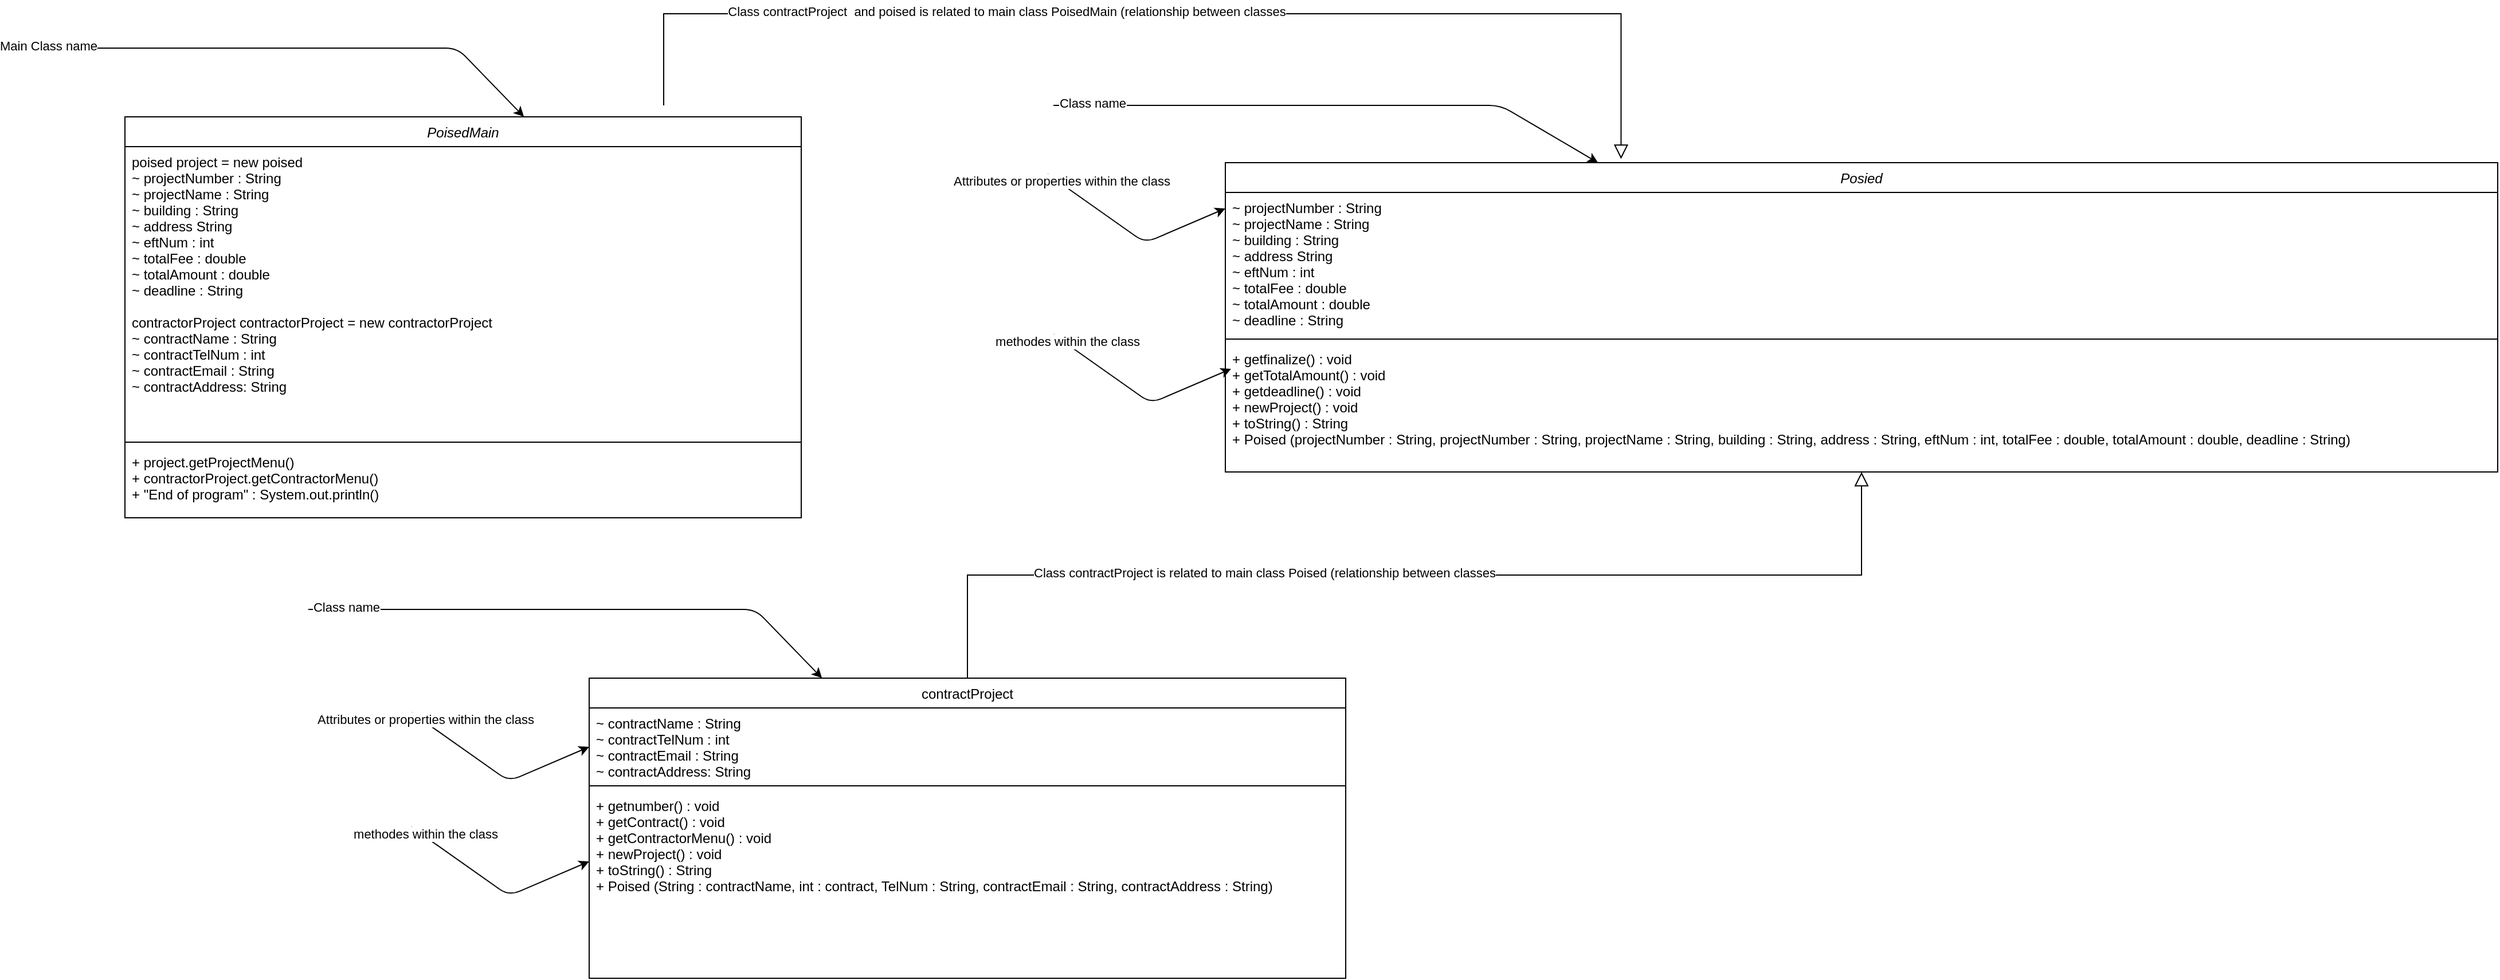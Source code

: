 <mxfile version="14.4.4" type="device"><diagram id="C5RBs43oDa-KdzZeNtuy" name="Page-1"><mxGraphModel dx="1704" dy="731" grid="1" gridSize="10" guides="1" tooltips="1" connect="1" arrows="1" fold="1" page="1" pageScale="1" pageWidth="827" pageHeight="1169" math="0" shadow="0"><root><mxCell id="WIyWlLk6GJQsqaUBKTNV-0"/><mxCell id="WIyWlLk6GJQsqaUBKTNV-1" parent="WIyWlLk6GJQsqaUBKTNV-0"/><mxCell id="zkfFHV4jXpPFQw0GAbJ--0" value="Posied" style="swimlane;fontStyle=2;align=center;verticalAlign=top;childLayout=stackLayout;horizontal=1;startSize=26;horizontalStack=0;resizeParent=1;resizeLast=0;collapsible=1;marginBottom=0;rounded=0;shadow=0;strokeWidth=1;" parent="WIyWlLk6GJQsqaUBKTNV-1" vertex="1"><mxGeometry x="1180" y="150" width="1110" height="270" as="geometry"><mxRectangle x="230" y="140" width="160" height="26" as="alternateBounds"/></mxGeometry></mxCell><mxCell id="zkfFHV4jXpPFQw0GAbJ--1" value="~ projectNumber : String &#10;~ projectName : String&#10;~ building : String&#10;~ address String &#10;~ eftNum : int&#10;~ totalFee : double&#10;~ totalAmount : double&#10;~ deadline : String" style="text;align=left;verticalAlign=top;spacingLeft=4;spacingRight=4;overflow=hidden;rotatable=0;points=[[0,0.5],[1,0.5]];portConstraint=eastwest;" parent="zkfFHV4jXpPFQw0GAbJ--0" vertex="1"><mxGeometry y="26" width="1110" height="124" as="geometry"/></mxCell><mxCell id="zkfFHV4jXpPFQw0GAbJ--4" value="" style="line;html=1;strokeWidth=1;align=left;verticalAlign=middle;spacingTop=-1;spacingLeft=3;spacingRight=3;rotatable=0;labelPosition=right;points=[];portConstraint=eastwest;" parent="zkfFHV4jXpPFQw0GAbJ--0" vertex="1"><mxGeometry y="150" width="1110" height="8" as="geometry"/></mxCell><mxCell id="zkfFHV4jXpPFQw0GAbJ--5" value="+ getfinalize() : void&#10;+ getTotalAmount() : void&#10;+ getdeadline() : void&#10;+ newProject() : void&#10;+ toString() : String&#10;+ Poised (projectNumber : String, projectNumber : String, projectName : String, building : String, address : String, eftNum : int, totalFee : double, totalAmount : double, deadline : String) &#10;&#10;" style="text;align=left;verticalAlign=top;spacingLeft=4;spacingRight=4;overflow=hidden;rotatable=0;points=[[0,0.5],[1,0.5]];portConstraint=eastwest;" parent="zkfFHV4jXpPFQw0GAbJ--0" vertex="1"><mxGeometry y="158" width="1110" height="102" as="geometry"/></mxCell><mxCell id="zkfFHV4jXpPFQw0GAbJ--6" value="contractProject" style="swimlane;fontStyle=0;align=center;verticalAlign=top;childLayout=stackLayout;horizontal=1;startSize=26;horizontalStack=0;resizeParent=1;resizeLast=0;collapsible=1;marginBottom=0;rounded=0;shadow=0;strokeWidth=1;" parent="WIyWlLk6GJQsqaUBKTNV-1" vertex="1"><mxGeometry x="625" y="600" width="660" height="262" as="geometry"><mxRectangle x="130" y="380" width="160" height="26" as="alternateBounds"/></mxGeometry></mxCell><mxCell id="qnzjBfHl9nVV9Ra6M-Yj-0" value="~ contractName : String &#10;~ contractTelNum : int&#10;~ contractEmail : String&#10;~ contractAddress: String&#10;" style="text;align=left;verticalAlign=top;spacingLeft=4;spacingRight=4;overflow=hidden;rotatable=0;points=[[0,0.5],[1,0.5]];portConstraint=eastwest;" parent="zkfFHV4jXpPFQw0GAbJ--6" vertex="1"><mxGeometry y="26" width="660" height="64" as="geometry"/></mxCell><mxCell id="zkfFHV4jXpPFQw0GAbJ--9" value="" style="line;html=1;strokeWidth=1;align=left;verticalAlign=middle;spacingTop=-1;spacingLeft=3;spacingRight=3;rotatable=0;labelPosition=right;points=[];portConstraint=eastwest;" parent="zkfFHV4jXpPFQw0GAbJ--6" vertex="1"><mxGeometry y="90" width="660" height="8" as="geometry"/></mxCell><mxCell id="qnzjBfHl9nVV9Ra6M-Yj-1" value="+ getnumber() : void&#10;+ getContract() : void&#10;+ getContractorMenu() : void&#10;+ newProject() : void&#10;+ toString() : String&#10;+ Poised (String : contractName, int : contract, TelNum : String, contractEmail : String, contractAddress : String) &#10;&#10;" style="text;align=left;verticalAlign=top;spacingLeft=4;spacingRight=4;overflow=hidden;rotatable=0;points=[[0,0.5],[1,0.5]];portConstraint=eastwest;" parent="zkfFHV4jXpPFQw0GAbJ--6" vertex="1"><mxGeometry y="98" width="660" height="102" as="geometry"/></mxCell><mxCell id="zkfFHV4jXpPFQw0GAbJ--12" value="" style="endArrow=block;endSize=10;endFill=0;shadow=0;strokeWidth=1;rounded=0;edgeStyle=elbowEdgeStyle;elbow=vertical;" parent="WIyWlLk6GJQsqaUBKTNV-1" source="zkfFHV4jXpPFQw0GAbJ--6" target="zkfFHV4jXpPFQw0GAbJ--0" edge="1"><mxGeometry width="160" relative="1" as="geometry"><mxPoint x="200" y="203" as="sourcePoint"/><mxPoint x="200" y="203" as="targetPoint"/></mxGeometry></mxCell><mxCell id="qnzjBfHl9nVV9Ra6M-Yj-2" value="Class contractProject is related to main class Poised (relationship between classes" style="edgeLabel;html=1;align=center;verticalAlign=middle;resizable=0;points=[];" parent="zkfFHV4jXpPFQw0GAbJ--12" vertex="1" connectable="0"><mxGeometry x="-0.273" y="2" relative="1" as="geometry"><mxPoint as="offset"/></mxGeometry></mxCell><mxCell id="qnzjBfHl9nVV9Ra6M-Yj-5" value="" style="endArrow=classic;html=1;" parent="WIyWlLk6GJQsqaUBKTNV-1" edge="1"><mxGeometry width="50" height="50" relative="1" as="geometry"><mxPoint x="470" y="730" as="sourcePoint"/><mxPoint x="625" y="760" as="targetPoint"/><Array as="points"><mxPoint x="555" y="790"/></Array></mxGeometry></mxCell><mxCell id="qnzjBfHl9nVV9Ra6M-Yj-6" value="methodes within the class" style="edgeLabel;html=1;align=center;verticalAlign=middle;resizable=0;points=[];" parent="qnzjBfHl9nVV9Ra6M-Yj-5" vertex="1" connectable="0"><mxGeometry x="-0.86" y="2" relative="1" as="geometry"><mxPoint as="offset"/></mxGeometry></mxCell><mxCell id="qnzjBfHl9nVV9Ra6M-Yj-7" value="" style="endArrow=classic;html=1;" parent="WIyWlLk6GJQsqaUBKTNV-1" edge="1"><mxGeometry width="50" height="50" relative="1" as="geometry"><mxPoint x="470" y="630" as="sourcePoint"/><mxPoint x="625" y="660" as="targetPoint"/><Array as="points"><mxPoint x="555" y="690"/></Array></mxGeometry></mxCell><mxCell id="qnzjBfHl9nVV9Ra6M-Yj-8" value="Attributes&amp;nbsp;or properties within the class" style="edgeLabel;html=1;align=center;verticalAlign=middle;resizable=0;points=[];" parent="qnzjBfHl9nVV9Ra6M-Yj-7" vertex="1" connectable="0"><mxGeometry x="-0.86" y="2" relative="1" as="geometry"><mxPoint as="offset"/></mxGeometry></mxCell><mxCell id="qnzjBfHl9nVV9Ra6M-Yj-9" value="" style="endArrow=classic;html=1;" parent="WIyWlLk6GJQsqaUBKTNV-1" target="zkfFHV4jXpPFQw0GAbJ--6" edge="1"><mxGeometry width="50" height="50" relative="1" as="geometry"><mxPoint x="380" y="540" as="sourcePoint"/><mxPoint x="795" y="590" as="targetPoint"/><Array as="points"><mxPoint x="770" y="540"/></Array></mxGeometry></mxCell><mxCell id="qnzjBfHl9nVV9Ra6M-Yj-10" value="Class name" style="edgeLabel;html=1;align=center;verticalAlign=middle;resizable=0;points=[];" parent="qnzjBfHl9nVV9Ra6M-Yj-9" vertex="1" connectable="0"><mxGeometry x="-0.86" y="2" relative="1" as="geometry"><mxPoint as="offset"/></mxGeometry></mxCell><mxCell id="qnzjBfHl9nVV9Ra6M-Yj-11" value="" style="endArrow=classic;html=1;" parent="WIyWlLk6GJQsqaUBKTNV-1" edge="1"><mxGeometry width="50" height="50" relative="1" as="geometry"><mxPoint x="120" y="50" as="sourcePoint"/><mxPoint x="568.115" y="110" as="targetPoint"/><Array as="points"><mxPoint x="510" y="50"/></Array></mxGeometry></mxCell><mxCell id="qnzjBfHl9nVV9Ra6M-Yj-12" value="Main Class name" style="edgeLabel;html=1;align=center;verticalAlign=middle;resizable=0;points=[];" parent="qnzjBfHl9nVV9Ra6M-Yj-11" vertex="1" connectable="0"><mxGeometry x="-0.86" y="2" relative="1" as="geometry"><mxPoint as="offset"/></mxGeometry></mxCell><mxCell id="qnzjBfHl9nVV9Ra6M-Yj-13" value="" style="endArrow=classic;html=1;" parent="WIyWlLk6GJQsqaUBKTNV-1" edge="1"><mxGeometry width="50" height="50" relative="1" as="geometry"><mxPoint x="1025" y="160" as="sourcePoint"/><mxPoint x="1180" y="190" as="targetPoint"/><Array as="points"><mxPoint x="1110" y="220"/></Array></mxGeometry></mxCell><mxCell id="qnzjBfHl9nVV9Ra6M-Yj-14" value="Attributes&amp;nbsp;or properties within the class" style="edgeLabel;html=1;align=center;verticalAlign=middle;resizable=0;points=[];" parent="qnzjBfHl9nVV9Ra6M-Yj-13" vertex="1" connectable="0"><mxGeometry x="-0.86" y="2" relative="1" as="geometry"><mxPoint as="offset"/></mxGeometry></mxCell><mxCell id="qnzjBfHl9nVV9Ra6M-Yj-15" value="" style="endArrow=classic;html=1;" parent="WIyWlLk6GJQsqaUBKTNV-1" edge="1"><mxGeometry width="50" height="50" relative="1" as="geometry"><mxPoint x="1030" y="300" as="sourcePoint"/><mxPoint x="1185" y="330" as="targetPoint"/><Array as="points"><mxPoint x="1115" y="360"/></Array></mxGeometry></mxCell><mxCell id="qnzjBfHl9nVV9Ra6M-Yj-16" value="methodes within the class" style="edgeLabel;html=1;align=center;verticalAlign=middle;resizable=0;points=[];" parent="qnzjBfHl9nVV9Ra6M-Yj-15" vertex="1" connectable="0"><mxGeometry x="-0.86" y="2" relative="1" as="geometry"><mxPoint as="offset"/></mxGeometry></mxCell><mxCell id="8KCCCLnhT2m0VIJPpWhz-0" value="PoisedMain" style="swimlane;fontStyle=2;align=center;verticalAlign=top;childLayout=stackLayout;horizontal=1;startSize=26;horizontalStack=0;resizeParent=1;resizeLast=0;collapsible=1;marginBottom=0;rounded=0;shadow=0;strokeWidth=1;" vertex="1" parent="WIyWlLk6GJQsqaUBKTNV-1"><mxGeometry x="220" y="110" width="590" height="350" as="geometry"><mxRectangle x="230" y="140" width="160" height="26" as="alternateBounds"/></mxGeometry></mxCell><mxCell id="8KCCCLnhT2m0VIJPpWhz-1" value="poised project = new poised&#10;~ projectNumber : String &#10;~ projectName : String&#10;~ building : String&#10;~ address String &#10;~ eftNum : int&#10;~ totalFee : double&#10;~ totalAmount : double&#10;~ deadline : String&#10;&#10;contractorProject contractorProject = new contractorProject&#10;~ contractName : String &#10;~ contractTelNum : int&#10;~ contractEmail : String&#10;~ contractAddress: String&#10;" style="text;align=left;verticalAlign=top;spacingLeft=4;spacingRight=4;overflow=hidden;rotatable=0;points=[[0,0.5],[1,0.5]];portConstraint=eastwest;" vertex="1" parent="8KCCCLnhT2m0VIJPpWhz-0"><mxGeometry y="26" width="590" height="254" as="geometry"/></mxCell><mxCell id="8KCCCLnhT2m0VIJPpWhz-2" value="" style="line;html=1;strokeWidth=1;align=left;verticalAlign=middle;spacingTop=-1;spacingLeft=3;spacingRight=3;rotatable=0;labelPosition=right;points=[];portConstraint=eastwest;" vertex="1" parent="8KCCCLnhT2m0VIJPpWhz-0"><mxGeometry y="280" width="590" height="8" as="geometry"/></mxCell><mxCell id="8KCCCLnhT2m0VIJPpWhz-3" value="+ project.getProjectMenu()&#10;+ contractorProject.getContractorMenu()&#10;+ &quot;End of program&quot; : System.out.println()&#10;" style="text;align=left;verticalAlign=top;spacingLeft=4;spacingRight=4;overflow=hidden;rotatable=0;points=[[0,0.5],[1,0.5]];portConstraint=eastwest;" vertex="1" parent="8KCCCLnhT2m0VIJPpWhz-0"><mxGeometry y="288" width="590" height="62" as="geometry"/></mxCell><mxCell id="8KCCCLnhT2m0VIJPpWhz-4" value="" style="endArrow=block;endSize=10;endFill=0;shadow=0;strokeWidth=1;rounded=0;edgeStyle=elbowEdgeStyle;elbow=vertical;entryX=0.311;entryY=-0.012;entryDx=0;entryDy=0;entryPerimeter=0;" edge="1" parent="WIyWlLk6GJQsqaUBKTNV-1" target="zkfFHV4jXpPFQw0GAbJ--0"><mxGeometry width="160" relative="1" as="geometry"><mxPoint x="690" y="100" as="sourcePoint"/><mxPoint x="1450" y="-176.4" as="targetPoint"/><Array as="points"><mxPoint x="1240" y="20"/></Array></mxGeometry></mxCell><mxCell id="8KCCCLnhT2m0VIJPpWhz-5" value="Class contractProject&amp;nbsp; and poised is related to main class PoisedMain (relationship between classes" style="edgeLabel;html=1;align=center;verticalAlign=middle;resizable=0;points=[];" vertex="1" connectable="0" parent="8KCCCLnhT2m0VIJPpWhz-4"><mxGeometry x="-0.273" y="2" relative="1" as="geometry"><mxPoint as="offset"/></mxGeometry></mxCell><mxCell id="8KCCCLnhT2m0VIJPpWhz-6" value="" style="endArrow=classic;html=1;" edge="1" parent="WIyWlLk6GJQsqaUBKTNV-1" target="zkfFHV4jXpPFQw0GAbJ--0"><mxGeometry width="50" height="50" relative="1" as="geometry"><mxPoint x="1030" y="100" as="sourcePoint"/><mxPoint x="1470" y="140" as="targetPoint"/><Array as="points"><mxPoint x="1420" y="100"/></Array></mxGeometry></mxCell><mxCell id="8KCCCLnhT2m0VIJPpWhz-7" value="Class name" style="edgeLabel;html=1;align=center;verticalAlign=middle;resizable=0;points=[];" vertex="1" connectable="0" parent="8KCCCLnhT2m0VIJPpWhz-6"><mxGeometry x="-0.86" y="2" relative="1" as="geometry"><mxPoint as="offset"/></mxGeometry></mxCell></root></mxGraphModel></diagram></mxfile>